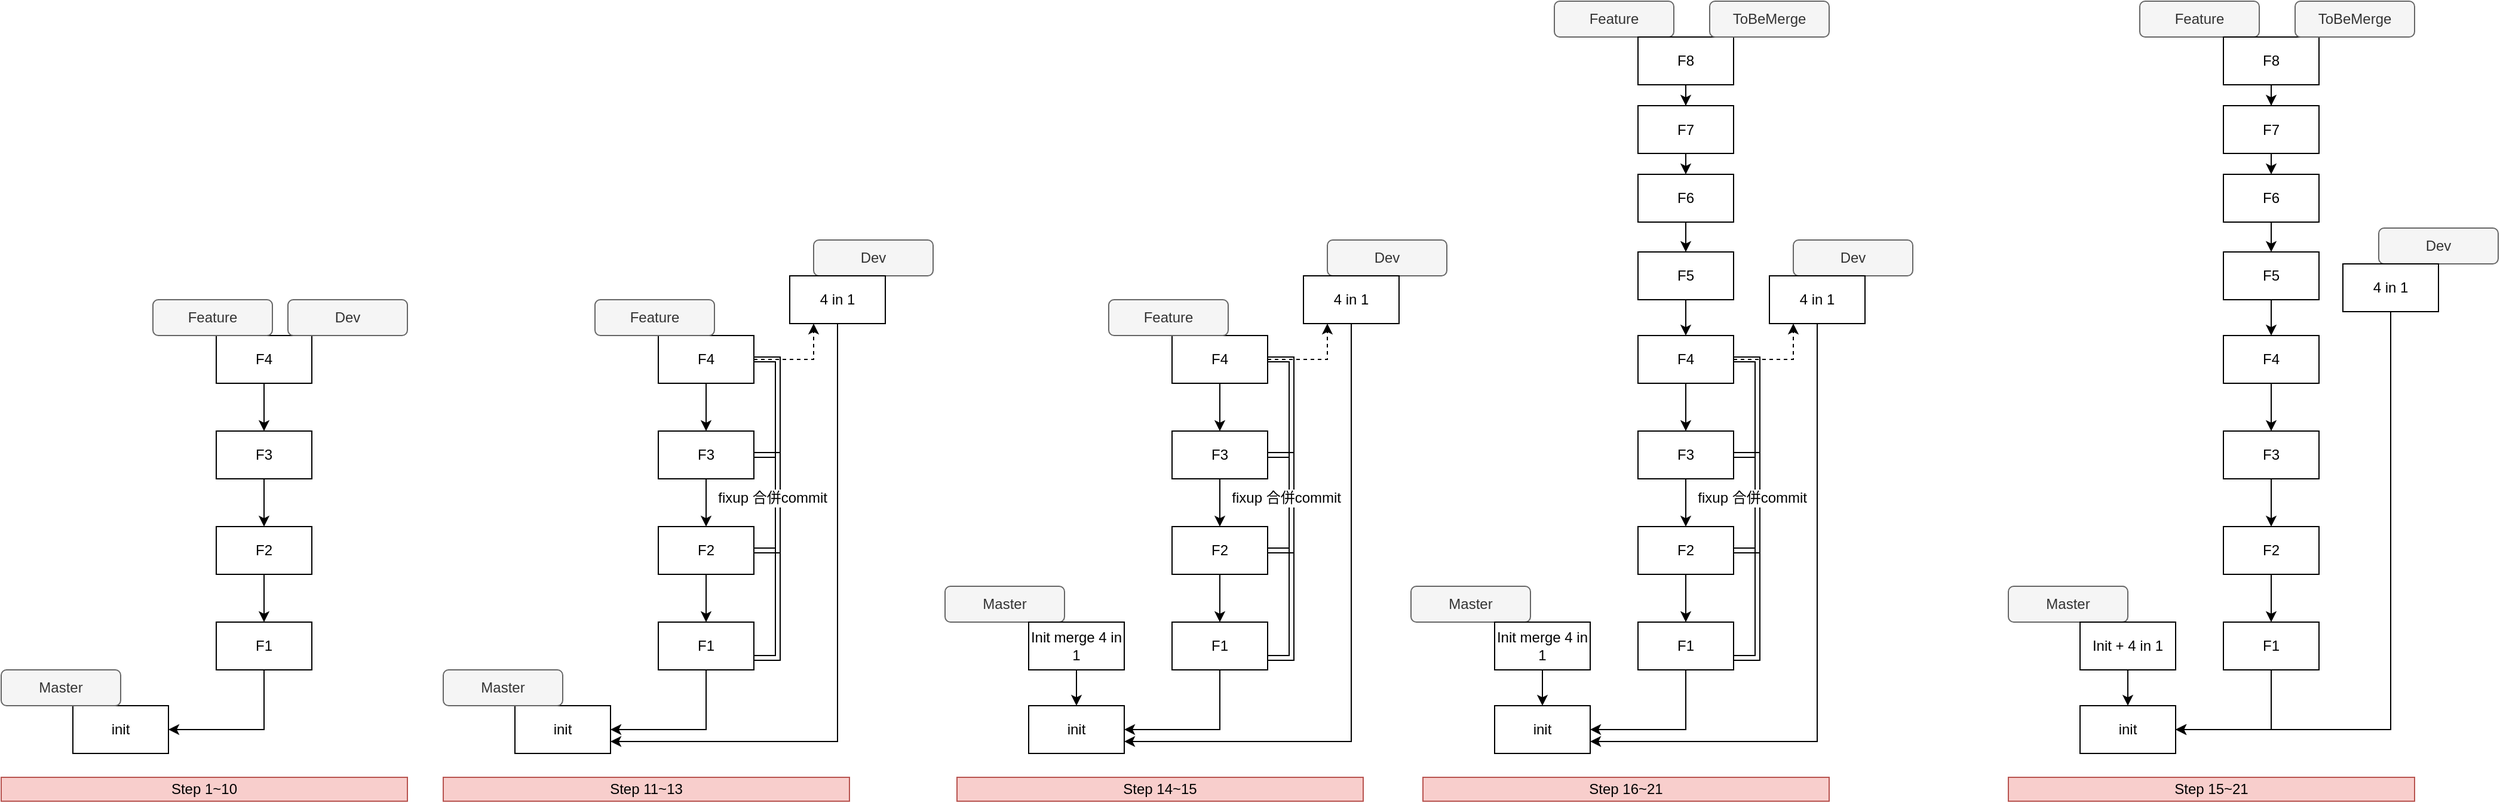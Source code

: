 <mxfile version="10.8.0" type="github"><diagram id="5n1NIGyPZ_aDCbrONRBm" name="Page-1"><mxGraphModel dx="3879" dy="754" grid="1" gridSize="10" guides="1" tooltips="1" connect="1" arrows="1" fold="1" page="1" pageScale="1" pageWidth="827" pageHeight="1169" math="0" shadow="0"><root><mxCell id="0"/><mxCell id="1" parent="0"/><mxCell id="LHEJx3aKFi3ai15IeEkY-1" value="init&lt;br&gt;" style="rounded=0;whiteSpace=wrap;html=1;" parent="1" vertex="1"><mxGeometry x="-30" y="600" width="80" height="40" as="geometry"/></mxCell><mxCell id="LHEJx3aKFi3ai15IeEkY-15" style="edgeStyle=orthogonalEdgeStyle;rounded=0;orthogonalLoop=1;jettySize=auto;html=1;exitX=0.5;exitY=1;exitDx=0;exitDy=0;entryX=1;entryY=0.5;entryDx=0;entryDy=0;" parent="1" source="LHEJx3aKFi3ai15IeEkY-4" target="LHEJx3aKFi3ai15IeEkY-1" edge="1"><mxGeometry relative="1" as="geometry"/></mxCell><mxCell id="LHEJx3aKFi3ai15IeEkY-4" value="F1" style="rounded=0;whiteSpace=wrap;html=1;" parent="1" vertex="1"><mxGeometry x="90" y="530" width="80" height="40" as="geometry"/></mxCell><mxCell id="LHEJx3aKFi3ai15IeEkY-9" style="edgeStyle=orthogonalEdgeStyle;rounded=0;orthogonalLoop=1;jettySize=auto;html=1;exitX=0.5;exitY=1;exitDx=0;exitDy=0;" parent="1" source="LHEJx3aKFi3ai15IeEkY-5" target="LHEJx3aKFi3ai15IeEkY-4" edge="1"><mxGeometry relative="1" as="geometry"/></mxCell><mxCell id="LHEJx3aKFi3ai15IeEkY-5" value="F2" style="rounded=0;whiteSpace=wrap;html=1;" parent="1" vertex="1"><mxGeometry x="90" y="450" width="80" height="40" as="geometry"/></mxCell><mxCell id="LHEJx3aKFi3ai15IeEkY-10" style="edgeStyle=orthogonalEdgeStyle;rounded=0;orthogonalLoop=1;jettySize=auto;html=1;exitX=0.5;exitY=1;exitDx=0;exitDy=0;entryX=0.5;entryY=0;entryDx=0;entryDy=0;" parent="1" source="LHEJx3aKFi3ai15IeEkY-6" target="LHEJx3aKFi3ai15IeEkY-5" edge="1"><mxGeometry relative="1" as="geometry"/></mxCell><mxCell id="LHEJx3aKFi3ai15IeEkY-6" value="F3" style="rounded=0;whiteSpace=wrap;html=1;" parent="1" vertex="1"><mxGeometry x="90" y="370" width="80" height="40" as="geometry"/></mxCell><mxCell id="LHEJx3aKFi3ai15IeEkY-11" style="edgeStyle=orthogonalEdgeStyle;rounded=0;orthogonalLoop=1;jettySize=auto;html=1;exitX=0.5;exitY=1;exitDx=0;exitDy=0;entryX=0.5;entryY=0;entryDx=0;entryDy=0;" parent="1" source="LHEJx3aKFi3ai15IeEkY-7" target="LHEJx3aKFi3ai15IeEkY-6" edge="1"><mxGeometry relative="1" as="geometry"/></mxCell><mxCell id="LHEJx3aKFi3ai15IeEkY-7" value="F4" style="rounded=0;whiteSpace=wrap;html=1;" parent="1" vertex="1"><mxGeometry x="90" y="290" width="80" height="40" as="geometry"/></mxCell><mxCell id="LHEJx3aKFi3ai15IeEkY-13" value="Feature" style="rounded=1;whiteSpace=wrap;html=1;fillColor=#f5f5f5;strokeColor=#666666;fontColor=#333333;" parent="1" vertex="1"><mxGeometry x="20" y="10" width="100" height="30" as="geometry"/></mxCell><mxCell id="LHEJx3aKFi3ai15IeEkY-14" value="Master" style="rounded=1;whiteSpace=wrap;html=1;fillColor=#f5f5f5;strokeColor=#666666;fontColor=#333333;" parent="1" vertex="1"><mxGeometry x="-90" y="500" width="100" height="30" as="geometry"/></mxCell><mxCell id="LHEJx3aKFi3ai15IeEkY-16" value="Dev" style="rounded=1;whiteSpace=wrap;html=1;fillColor=#f5f5f5;strokeColor=#666666;fontColor=#333333;" parent="1" vertex="1"><mxGeometry x="220" y="200" width="100" height="30" as="geometry"/></mxCell><mxCell id="LHEJx3aKFi3ai15IeEkY-18" style="edgeStyle=orthogonalEdgeStyle;rounded=0;orthogonalLoop=1;jettySize=auto;html=1;exitX=0.5;exitY=1;exitDx=0;exitDy=0;entryX=1;entryY=0.5;entryDx=0;entryDy=0;" parent="1" source="LHEJx3aKFi3ai15IeEkY-17" target="LHEJx3aKFi3ai15IeEkY-1" edge="1"><mxGeometry relative="1" as="geometry"/></mxCell><mxCell id="LHEJx3aKFi3ai15IeEkY-17" value="4 in 1" style="rounded=0;whiteSpace=wrap;html=1;" parent="1" vertex="1"><mxGeometry x="190" y="230" width="80" height="40" as="geometry"/></mxCell><mxCell id="LHEJx3aKFi3ai15IeEkY-21" style="edgeStyle=orthogonalEdgeStyle;rounded=0;orthogonalLoop=1;jettySize=auto;html=1;exitX=0.5;exitY=1;exitDx=0;exitDy=0;" parent="1" source="LHEJx3aKFi3ai15IeEkY-19" target="LHEJx3aKFi3ai15IeEkY-1" edge="1"><mxGeometry relative="1" as="geometry"/></mxCell><mxCell id="LHEJx3aKFi3ai15IeEkY-19" value="Init + 4 in 1" style="rounded=0;whiteSpace=wrap;html=1;" parent="1" vertex="1"><mxGeometry x="-30" y="530" width="80" height="40" as="geometry"/></mxCell><mxCell id="x_mPxjLTtzaCbzFs-VxB-64" style="edgeStyle=orthogonalEdgeStyle;rounded=0;orthogonalLoop=1;jettySize=auto;html=1;exitX=0.5;exitY=1;exitDx=0;exitDy=0;entryX=0.5;entryY=0;entryDx=0;entryDy=0;" edge="1" parent="1" source="LHEJx3aKFi3ai15IeEkY-22" target="LHEJx3aKFi3ai15IeEkY-7"><mxGeometry relative="1" as="geometry"/></mxCell><mxCell id="LHEJx3aKFi3ai15IeEkY-22" value="F5" style="rounded=0;whiteSpace=wrap;html=1;" parent="1" vertex="1"><mxGeometry x="90" y="220" width="80" height="40" as="geometry"/></mxCell><mxCell id="x_mPxjLTtzaCbzFs-VxB-67" style="edgeStyle=orthogonalEdgeStyle;rounded=0;orthogonalLoop=1;jettySize=auto;html=1;exitX=0.5;exitY=1;exitDx=0;exitDy=0;" edge="1" parent="1" source="LHEJx3aKFi3ai15IeEkY-23" target="LHEJx3aKFi3ai15IeEkY-24"><mxGeometry relative="1" as="geometry"/></mxCell><mxCell id="LHEJx3aKFi3ai15IeEkY-23" value="F8" style="rounded=0;whiteSpace=wrap;html=1;" parent="1" vertex="1"><mxGeometry x="90" y="40" width="80" height="40" as="geometry"/></mxCell><mxCell id="x_mPxjLTtzaCbzFs-VxB-66" style="edgeStyle=orthogonalEdgeStyle;rounded=0;orthogonalLoop=1;jettySize=auto;html=1;exitX=0.5;exitY=1;exitDx=0;exitDy=0;entryX=0.5;entryY=0;entryDx=0;entryDy=0;" edge="1" parent="1" source="LHEJx3aKFi3ai15IeEkY-24" target="LHEJx3aKFi3ai15IeEkY-25"><mxGeometry relative="1" as="geometry"/></mxCell><mxCell id="LHEJx3aKFi3ai15IeEkY-24" value="F7" style="rounded=0;whiteSpace=wrap;html=1;" parent="1" vertex="1"><mxGeometry x="90" y="97.5" width="80" height="40" as="geometry"/></mxCell><mxCell id="x_mPxjLTtzaCbzFs-VxB-65" style="edgeStyle=orthogonalEdgeStyle;rounded=0;orthogonalLoop=1;jettySize=auto;html=1;exitX=0.5;exitY=1;exitDx=0;exitDy=0;" edge="1" parent="1" source="LHEJx3aKFi3ai15IeEkY-25" target="LHEJx3aKFi3ai15IeEkY-22"><mxGeometry relative="1" as="geometry"/></mxCell><mxCell id="LHEJx3aKFi3ai15IeEkY-25" value="F6" style="rounded=0;whiteSpace=wrap;html=1;" parent="1" vertex="1"><mxGeometry x="90" y="155" width="80" height="40" as="geometry"/></mxCell><mxCell id="LHEJx3aKFi3ai15IeEkY-27" value="ToBeMerge" style="rounded=1;whiteSpace=wrap;html=1;fillColor=#f5f5f5;strokeColor=#666666;fontColor=#333333;" parent="1" vertex="1"><mxGeometry x="150" y="10" width="100" height="30" as="geometry"/></mxCell><mxCell id="LHEJx3aKFi3ai15IeEkY-32" value="init&lt;br&gt;" style="rounded=0;whiteSpace=wrap;html=1;" parent="1" vertex="1"><mxGeometry x="-1710" y="600" width="80" height="40" as="geometry"/></mxCell><mxCell id="LHEJx3aKFi3ai15IeEkY-33" style="edgeStyle=orthogonalEdgeStyle;rounded=0;orthogonalLoop=1;jettySize=auto;html=1;exitX=0.5;exitY=1;exitDx=0;exitDy=0;entryX=1;entryY=0.5;entryDx=0;entryDy=0;" parent="1" source="LHEJx3aKFi3ai15IeEkY-34" target="LHEJx3aKFi3ai15IeEkY-32" edge="1"><mxGeometry relative="1" as="geometry"/></mxCell><mxCell id="LHEJx3aKFi3ai15IeEkY-34" value="F1" style="rounded=0;whiteSpace=wrap;html=1;" parent="1" vertex="1"><mxGeometry x="-1590" y="530" width="80" height="40" as="geometry"/></mxCell><mxCell id="LHEJx3aKFi3ai15IeEkY-35" style="edgeStyle=orthogonalEdgeStyle;rounded=0;orthogonalLoop=1;jettySize=auto;html=1;exitX=0.5;exitY=1;exitDx=0;exitDy=0;" parent="1" source="LHEJx3aKFi3ai15IeEkY-36" target="LHEJx3aKFi3ai15IeEkY-34" edge="1"><mxGeometry relative="1" as="geometry"/></mxCell><mxCell id="LHEJx3aKFi3ai15IeEkY-36" value="F2" style="rounded=0;whiteSpace=wrap;html=1;" parent="1" vertex="1"><mxGeometry x="-1590" y="450" width="80" height="40" as="geometry"/></mxCell><mxCell id="LHEJx3aKFi3ai15IeEkY-37" style="edgeStyle=orthogonalEdgeStyle;rounded=0;orthogonalLoop=1;jettySize=auto;html=1;exitX=0.5;exitY=1;exitDx=0;exitDy=0;entryX=0.5;entryY=0;entryDx=0;entryDy=0;" parent="1" source="LHEJx3aKFi3ai15IeEkY-38" target="LHEJx3aKFi3ai15IeEkY-36" edge="1"><mxGeometry relative="1" as="geometry"/></mxCell><mxCell id="LHEJx3aKFi3ai15IeEkY-38" value="F3" style="rounded=0;whiteSpace=wrap;html=1;" parent="1" vertex="1"><mxGeometry x="-1590" y="370" width="80" height="40" as="geometry"/></mxCell><mxCell id="LHEJx3aKFi3ai15IeEkY-39" style="edgeStyle=orthogonalEdgeStyle;rounded=0;orthogonalLoop=1;jettySize=auto;html=1;exitX=0.5;exitY=1;exitDx=0;exitDy=0;entryX=0.5;entryY=0;entryDx=0;entryDy=0;" parent="1" source="LHEJx3aKFi3ai15IeEkY-40" target="LHEJx3aKFi3ai15IeEkY-38" edge="1"><mxGeometry relative="1" as="geometry"/></mxCell><mxCell id="LHEJx3aKFi3ai15IeEkY-40" value="F4" style="rounded=0;whiteSpace=wrap;html=1;" parent="1" vertex="1"><mxGeometry x="-1590" y="290" width="80" height="40" as="geometry"/></mxCell><mxCell id="LHEJx3aKFi3ai15IeEkY-42" value="Master" style="rounded=1;whiteSpace=wrap;html=1;fillColor=#f5f5f5;strokeColor=#666666;fontColor=#333333;" parent="1" vertex="1"><mxGeometry x="-1770" y="570" width="100" height="30" as="geometry"/></mxCell><mxCell id="LHEJx3aKFi3ai15IeEkY-53" value="Feature" style="rounded=1;whiteSpace=wrap;html=1;fillColor=#f5f5f5;strokeColor=#666666;fontColor=#333333;" parent="1" vertex="1"><mxGeometry x="-1643" y="260" width="100" height="30" as="geometry"/></mxCell><mxCell id="LHEJx3aKFi3ai15IeEkY-54" value="Dev" style="rounded=1;whiteSpace=wrap;html=1;fillColor=#f5f5f5;strokeColor=#666666;fontColor=#333333;" parent="1" vertex="1"><mxGeometry x="-1530" y="260" width="100" height="30" as="geometry"/></mxCell><mxCell id="LHEJx3aKFi3ai15IeEkY-55" value="Step 1~10" style="rounded=0;whiteSpace=wrap;html=1;fillColor=#f8cecc;strokeColor=#b85450;" parent="1" vertex="1"><mxGeometry x="-1770" y="660" width="340" height="20" as="geometry"/></mxCell><mxCell id="x_mPxjLTtzaCbzFs-VxB-2" value="init&lt;br&gt;" style="rounded=0;whiteSpace=wrap;html=1;" vertex="1" parent="1"><mxGeometry x="-1340" y="600" width="80" height="40" as="geometry"/></mxCell><mxCell id="x_mPxjLTtzaCbzFs-VxB-3" style="edgeStyle=orthogonalEdgeStyle;rounded=0;orthogonalLoop=1;jettySize=auto;html=1;exitX=0.5;exitY=1;exitDx=0;exitDy=0;entryX=1;entryY=0.5;entryDx=0;entryDy=0;" edge="1" parent="1" source="x_mPxjLTtzaCbzFs-VxB-4" target="x_mPxjLTtzaCbzFs-VxB-2"><mxGeometry relative="1" as="geometry"/></mxCell><mxCell id="x_mPxjLTtzaCbzFs-VxB-4" value="F1" style="rounded=0;whiteSpace=wrap;html=1;" vertex="1" parent="1"><mxGeometry x="-1220" y="530" width="80" height="40" as="geometry"/></mxCell><mxCell id="x_mPxjLTtzaCbzFs-VxB-5" style="edgeStyle=orthogonalEdgeStyle;rounded=0;orthogonalLoop=1;jettySize=auto;html=1;exitX=0.5;exitY=1;exitDx=0;exitDy=0;" edge="1" parent="1" source="x_mPxjLTtzaCbzFs-VxB-6" target="x_mPxjLTtzaCbzFs-VxB-4"><mxGeometry relative="1" as="geometry"/></mxCell><mxCell id="x_mPxjLTtzaCbzFs-VxB-6" value="F2" style="rounded=0;whiteSpace=wrap;html=1;" vertex="1" parent="1"><mxGeometry x="-1220" y="450" width="80" height="40" as="geometry"/></mxCell><mxCell id="x_mPxjLTtzaCbzFs-VxB-7" style="edgeStyle=orthogonalEdgeStyle;rounded=0;orthogonalLoop=1;jettySize=auto;html=1;exitX=0.5;exitY=1;exitDx=0;exitDy=0;entryX=0.5;entryY=0;entryDx=0;entryDy=0;" edge="1" parent="1" source="x_mPxjLTtzaCbzFs-VxB-8" target="x_mPxjLTtzaCbzFs-VxB-6"><mxGeometry relative="1" as="geometry"/></mxCell><mxCell id="x_mPxjLTtzaCbzFs-VxB-18" style="edgeStyle=orthogonalEdgeStyle;shape=link;rounded=0;orthogonalLoop=1;jettySize=auto;html=1;exitX=1;exitY=0.5;exitDx=0;exitDy=0;entryX=1;entryY=0.5;entryDx=0;entryDy=0;" edge="1" parent="1" source="x_mPxjLTtzaCbzFs-VxB-8" target="x_mPxjLTtzaCbzFs-VxB-6"><mxGeometry relative="1" as="geometry"/></mxCell><mxCell id="x_mPxjLTtzaCbzFs-VxB-8" value="F3" style="rounded=0;whiteSpace=wrap;html=1;" vertex="1" parent="1"><mxGeometry x="-1220" y="370" width="80" height="40" as="geometry"/></mxCell><mxCell id="x_mPxjLTtzaCbzFs-VxB-9" style="edgeStyle=orthogonalEdgeStyle;rounded=0;orthogonalLoop=1;jettySize=auto;html=1;exitX=0.5;exitY=1;exitDx=0;exitDy=0;entryX=0.5;entryY=0;entryDx=0;entryDy=0;" edge="1" parent="1" source="x_mPxjLTtzaCbzFs-VxB-10" target="x_mPxjLTtzaCbzFs-VxB-8"><mxGeometry relative="1" as="geometry"/></mxCell><mxCell id="x_mPxjLTtzaCbzFs-VxB-17" style="edgeStyle=orthogonalEdgeStyle;rounded=0;orthogonalLoop=1;jettySize=auto;html=1;exitX=1;exitY=0.5;exitDx=0;exitDy=0;entryX=1;entryY=0.75;entryDx=0;entryDy=0;shape=link;" edge="1" parent="1" source="x_mPxjLTtzaCbzFs-VxB-10" target="x_mPxjLTtzaCbzFs-VxB-4"><mxGeometry relative="1" as="geometry"/></mxCell><mxCell id="x_mPxjLTtzaCbzFs-VxB-21" value="fixup 合併commit&amp;nbsp;" style="text;html=1;resizable=0;points=[];align=center;verticalAlign=middle;labelBackgroundColor=#ffffff;" vertex="1" connectable="0" parent="x_mPxjLTtzaCbzFs-VxB-17"><mxGeometry x="-0.062" y="-3" relative="1" as="geometry"><mxPoint as="offset"/></mxGeometry></mxCell><mxCell id="x_mPxjLTtzaCbzFs-VxB-69" style="edgeStyle=orthogonalEdgeStyle;rounded=0;orthogonalLoop=1;jettySize=auto;html=1;exitX=1;exitY=0.5;exitDx=0;exitDy=0;entryX=0.25;entryY=1;entryDx=0;entryDy=0;dashed=1;" edge="1" parent="1" source="x_mPxjLTtzaCbzFs-VxB-10" target="x_mPxjLTtzaCbzFs-VxB-15"><mxGeometry relative="1" as="geometry"/></mxCell><mxCell id="x_mPxjLTtzaCbzFs-VxB-10" value="F4" style="rounded=0;whiteSpace=wrap;html=1;" vertex="1" parent="1"><mxGeometry x="-1220" y="290" width="80" height="40" as="geometry"/></mxCell><mxCell id="x_mPxjLTtzaCbzFs-VxB-11" value="Master" style="rounded=1;whiteSpace=wrap;html=1;fillColor=#f5f5f5;strokeColor=#666666;fontColor=#333333;" vertex="1" parent="1"><mxGeometry x="-1400" y="570" width="100" height="30" as="geometry"/></mxCell><mxCell id="x_mPxjLTtzaCbzFs-VxB-12" value="Feature" style="rounded=1;whiteSpace=wrap;html=1;fillColor=#f5f5f5;strokeColor=#666666;fontColor=#333333;" vertex="1" parent="1"><mxGeometry x="-1273" y="260" width="100" height="30" as="geometry"/></mxCell><mxCell id="x_mPxjLTtzaCbzFs-VxB-13" value="Dev" style="rounded=1;whiteSpace=wrap;html=1;fillColor=#f5f5f5;strokeColor=#666666;fontColor=#333333;" vertex="1" parent="1"><mxGeometry x="-1090" y="210" width="100" height="30" as="geometry"/></mxCell><mxCell id="x_mPxjLTtzaCbzFs-VxB-14" value="Step 11~13" style="rounded=0;whiteSpace=wrap;html=1;fillColor=#f8cecc;strokeColor=#b85450;" vertex="1" parent="1"><mxGeometry x="-1400" y="660" width="340" height="20" as="geometry"/></mxCell><mxCell id="x_mPxjLTtzaCbzFs-VxB-68" style="edgeStyle=orthogonalEdgeStyle;rounded=0;orthogonalLoop=1;jettySize=auto;html=1;exitX=0.5;exitY=1;exitDx=0;exitDy=0;entryX=1;entryY=0.75;entryDx=0;entryDy=0;" edge="1" parent="1" source="x_mPxjLTtzaCbzFs-VxB-15" target="x_mPxjLTtzaCbzFs-VxB-2"><mxGeometry relative="1" as="geometry"/></mxCell><mxCell id="x_mPxjLTtzaCbzFs-VxB-15" value="4 in 1" style="rounded=0;whiteSpace=wrap;html=1;" vertex="1" parent="1"><mxGeometry x="-1110" y="240" width="80" height="40" as="geometry"/></mxCell><mxCell id="x_mPxjLTtzaCbzFs-VxB-23" value="init&lt;br&gt;" style="rounded=0;whiteSpace=wrap;html=1;" vertex="1" parent="1"><mxGeometry x="-910" y="600" width="80" height="40" as="geometry"/></mxCell><mxCell id="x_mPxjLTtzaCbzFs-VxB-24" style="edgeStyle=orthogonalEdgeStyle;rounded=0;orthogonalLoop=1;jettySize=auto;html=1;exitX=0.5;exitY=1;exitDx=0;exitDy=0;entryX=1;entryY=0.5;entryDx=0;entryDy=0;" edge="1" parent="1" source="x_mPxjLTtzaCbzFs-VxB-25" target="x_mPxjLTtzaCbzFs-VxB-23"><mxGeometry relative="1" as="geometry"/></mxCell><mxCell id="x_mPxjLTtzaCbzFs-VxB-25" value="F1" style="rounded=0;whiteSpace=wrap;html=1;" vertex="1" parent="1"><mxGeometry x="-790" y="530" width="80" height="40" as="geometry"/></mxCell><mxCell id="x_mPxjLTtzaCbzFs-VxB-26" style="edgeStyle=orthogonalEdgeStyle;rounded=0;orthogonalLoop=1;jettySize=auto;html=1;exitX=0.5;exitY=1;exitDx=0;exitDy=0;" edge="1" parent="1" source="x_mPxjLTtzaCbzFs-VxB-27" target="x_mPxjLTtzaCbzFs-VxB-25"><mxGeometry relative="1" as="geometry"/></mxCell><mxCell id="x_mPxjLTtzaCbzFs-VxB-27" value="F2" style="rounded=0;whiteSpace=wrap;html=1;" vertex="1" parent="1"><mxGeometry x="-790" y="450" width="80" height="40" as="geometry"/></mxCell><mxCell id="x_mPxjLTtzaCbzFs-VxB-28" style="edgeStyle=orthogonalEdgeStyle;rounded=0;orthogonalLoop=1;jettySize=auto;html=1;exitX=0.5;exitY=1;exitDx=0;exitDy=0;entryX=0.5;entryY=0;entryDx=0;entryDy=0;" edge="1" parent="1" source="x_mPxjLTtzaCbzFs-VxB-30" target="x_mPxjLTtzaCbzFs-VxB-27"><mxGeometry relative="1" as="geometry"/></mxCell><mxCell id="x_mPxjLTtzaCbzFs-VxB-29" style="edgeStyle=orthogonalEdgeStyle;shape=link;rounded=0;orthogonalLoop=1;jettySize=auto;html=1;exitX=1;exitY=0.5;exitDx=0;exitDy=0;entryX=1;entryY=0.5;entryDx=0;entryDy=0;" edge="1" parent="1" source="x_mPxjLTtzaCbzFs-VxB-30" target="x_mPxjLTtzaCbzFs-VxB-27"><mxGeometry relative="1" as="geometry"/></mxCell><mxCell id="x_mPxjLTtzaCbzFs-VxB-30" value="F3" style="rounded=0;whiteSpace=wrap;html=1;" vertex="1" parent="1"><mxGeometry x="-790" y="370" width="80" height="40" as="geometry"/></mxCell><mxCell id="x_mPxjLTtzaCbzFs-VxB-31" style="edgeStyle=orthogonalEdgeStyle;rounded=0;orthogonalLoop=1;jettySize=auto;html=1;exitX=0.5;exitY=1;exitDx=0;exitDy=0;entryX=0.5;entryY=0;entryDx=0;entryDy=0;" edge="1" parent="1" source="x_mPxjLTtzaCbzFs-VxB-34" target="x_mPxjLTtzaCbzFs-VxB-30"><mxGeometry relative="1" as="geometry"/></mxCell><mxCell id="x_mPxjLTtzaCbzFs-VxB-32" style="edgeStyle=orthogonalEdgeStyle;rounded=0;orthogonalLoop=1;jettySize=auto;html=1;exitX=1;exitY=0.5;exitDx=0;exitDy=0;entryX=1;entryY=0.75;entryDx=0;entryDy=0;shape=link;" edge="1" parent="1" source="x_mPxjLTtzaCbzFs-VxB-34" target="x_mPxjLTtzaCbzFs-VxB-25"><mxGeometry relative="1" as="geometry"/></mxCell><mxCell id="x_mPxjLTtzaCbzFs-VxB-33" value="fixup 合併commit&amp;nbsp;" style="text;html=1;resizable=0;points=[];align=center;verticalAlign=middle;labelBackgroundColor=#ffffff;" vertex="1" connectable="0" parent="x_mPxjLTtzaCbzFs-VxB-32"><mxGeometry x="-0.062" y="-3" relative="1" as="geometry"><mxPoint as="offset"/></mxGeometry></mxCell><mxCell id="x_mPxjLTtzaCbzFs-VxB-71" style="edgeStyle=orthogonalEdgeStyle;rounded=0;orthogonalLoop=1;jettySize=auto;html=1;exitX=1;exitY=0.5;exitDx=0;exitDy=0;entryX=0.25;entryY=1;entryDx=0;entryDy=0;dashed=1;" edge="1" parent="1" source="x_mPxjLTtzaCbzFs-VxB-34" target="x_mPxjLTtzaCbzFs-VxB-40"><mxGeometry relative="1" as="geometry"/></mxCell><mxCell id="x_mPxjLTtzaCbzFs-VxB-34" value="F4" style="rounded=0;whiteSpace=wrap;html=1;" vertex="1" parent="1"><mxGeometry x="-790" y="290" width="80" height="40" as="geometry"/></mxCell><mxCell id="x_mPxjLTtzaCbzFs-VxB-35" value="Master" style="rounded=1;whiteSpace=wrap;html=1;fillColor=#f5f5f5;strokeColor=#666666;fontColor=#333333;" vertex="1" parent="1"><mxGeometry x="-980" y="500" width="100" height="30" as="geometry"/></mxCell><mxCell id="x_mPxjLTtzaCbzFs-VxB-36" value="Feature" style="rounded=1;whiteSpace=wrap;html=1;fillColor=#f5f5f5;strokeColor=#666666;fontColor=#333333;" vertex="1" parent="1"><mxGeometry x="-843" y="260" width="100" height="30" as="geometry"/></mxCell><mxCell id="x_mPxjLTtzaCbzFs-VxB-37" value="Dev" style="rounded=1;whiteSpace=wrap;html=1;fillColor=#f5f5f5;strokeColor=#666666;fontColor=#333333;" vertex="1" parent="1"><mxGeometry x="-660" y="210" width="100" height="30" as="geometry"/></mxCell><mxCell id="x_mPxjLTtzaCbzFs-VxB-38" value="Step 14~15" style="rounded=0;whiteSpace=wrap;html=1;fillColor=#f8cecc;strokeColor=#b85450;" vertex="1" parent="1"><mxGeometry x="-970" y="660" width="340" height="20" as="geometry"/></mxCell><mxCell id="x_mPxjLTtzaCbzFs-VxB-73" style="edgeStyle=orthogonalEdgeStyle;rounded=0;orthogonalLoop=1;jettySize=auto;html=1;exitX=0.5;exitY=1;exitDx=0;exitDy=0;entryX=1;entryY=0.75;entryDx=0;entryDy=0;" edge="1" parent="1" source="x_mPxjLTtzaCbzFs-VxB-40" target="x_mPxjLTtzaCbzFs-VxB-23"><mxGeometry relative="1" as="geometry"/></mxCell><mxCell id="x_mPxjLTtzaCbzFs-VxB-40" value="4 in 1" style="rounded=0;whiteSpace=wrap;html=1;" vertex="1" parent="1"><mxGeometry x="-680" y="240" width="80" height="40" as="geometry"/></mxCell><mxCell id="x_mPxjLTtzaCbzFs-VxB-42" style="edgeStyle=orthogonalEdgeStyle;rounded=0;orthogonalLoop=1;jettySize=auto;html=1;exitX=0.5;exitY=1;exitDx=0;exitDy=0;entryX=0.5;entryY=0;entryDx=0;entryDy=0;" edge="1" parent="1" source="x_mPxjLTtzaCbzFs-VxB-41" target="x_mPxjLTtzaCbzFs-VxB-23"><mxGeometry relative="1" as="geometry"/></mxCell><mxCell id="x_mPxjLTtzaCbzFs-VxB-41" value="Init merge 4 in 1" style="rounded=0;whiteSpace=wrap;html=1;" vertex="1" parent="1"><mxGeometry x="-910" y="530" width="80" height="40" as="geometry"/></mxCell><mxCell id="x_mPxjLTtzaCbzFs-VxB-43" value="init&lt;br&gt;" style="rounded=0;whiteSpace=wrap;html=1;" vertex="1" parent="1"><mxGeometry x="-520" y="600" width="80" height="40" as="geometry"/></mxCell><mxCell id="x_mPxjLTtzaCbzFs-VxB-44" style="edgeStyle=orthogonalEdgeStyle;rounded=0;orthogonalLoop=1;jettySize=auto;html=1;exitX=0.5;exitY=1;exitDx=0;exitDy=0;entryX=1;entryY=0.5;entryDx=0;entryDy=0;" edge="1" parent="1" source="x_mPxjLTtzaCbzFs-VxB-45" target="x_mPxjLTtzaCbzFs-VxB-43"><mxGeometry relative="1" as="geometry"/></mxCell><mxCell id="x_mPxjLTtzaCbzFs-VxB-45" value="F1" style="rounded=0;whiteSpace=wrap;html=1;" vertex="1" parent="1"><mxGeometry x="-400" y="530" width="80" height="40" as="geometry"/></mxCell><mxCell id="x_mPxjLTtzaCbzFs-VxB-46" style="edgeStyle=orthogonalEdgeStyle;rounded=0;orthogonalLoop=1;jettySize=auto;html=1;exitX=0.5;exitY=1;exitDx=0;exitDy=0;" edge="1" parent="1" source="x_mPxjLTtzaCbzFs-VxB-47" target="x_mPxjLTtzaCbzFs-VxB-45"><mxGeometry relative="1" as="geometry"/></mxCell><mxCell id="x_mPxjLTtzaCbzFs-VxB-47" value="F2" style="rounded=0;whiteSpace=wrap;html=1;" vertex="1" parent="1"><mxGeometry x="-400" y="450" width="80" height="40" as="geometry"/></mxCell><mxCell id="x_mPxjLTtzaCbzFs-VxB-48" style="edgeStyle=orthogonalEdgeStyle;rounded=0;orthogonalLoop=1;jettySize=auto;html=1;exitX=0.5;exitY=1;exitDx=0;exitDy=0;entryX=0.5;entryY=0;entryDx=0;entryDy=0;" edge="1" parent="1" source="x_mPxjLTtzaCbzFs-VxB-50" target="x_mPxjLTtzaCbzFs-VxB-47"><mxGeometry relative="1" as="geometry"/></mxCell><mxCell id="x_mPxjLTtzaCbzFs-VxB-49" style="edgeStyle=orthogonalEdgeStyle;shape=link;rounded=0;orthogonalLoop=1;jettySize=auto;html=1;exitX=1;exitY=0.5;exitDx=0;exitDy=0;entryX=1;entryY=0.5;entryDx=0;entryDy=0;" edge="1" parent="1" source="x_mPxjLTtzaCbzFs-VxB-50" target="x_mPxjLTtzaCbzFs-VxB-47"><mxGeometry relative="1" as="geometry"/></mxCell><mxCell id="x_mPxjLTtzaCbzFs-VxB-50" value="F3" style="rounded=0;whiteSpace=wrap;html=1;" vertex="1" parent="1"><mxGeometry x="-400" y="370" width="80" height="40" as="geometry"/></mxCell><mxCell id="x_mPxjLTtzaCbzFs-VxB-51" style="edgeStyle=orthogonalEdgeStyle;rounded=0;orthogonalLoop=1;jettySize=auto;html=1;exitX=0.5;exitY=1;exitDx=0;exitDy=0;entryX=0.5;entryY=0;entryDx=0;entryDy=0;" edge="1" parent="1" source="x_mPxjLTtzaCbzFs-VxB-54" target="x_mPxjLTtzaCbzFs-VxB-50"><mxGeometry relative="1" as="geometry"/></mxCell><mxCell id="x_mPxjLTtzaCbzFs-VxB-52" style="edgeStyle=orthogonalEdgeStyle;rounded=0;orthogonalLoop=1;jettySize=auto;html=1;exitX=1;exitY=0.5;exitDx=0;exitDy=0;entryX=1;entryY=0.75;entryDx=0;entryDy=0;shape=link;" edge="1" parent="1" source="x_mPxjLTtzaCbzFs-VxB-54" target="x_mPxjLTtzaCbzFs-VxB-45"><mxGeometry relative="1" as="geometry"/></mxCell><mxCell id="x_mPxjLTtzaCbzFs-VxB-53" value="fixup 合併commit&amp;nbsp;" style="text;html=1;resizable=0;points=[];align=center;verticalAlign=middle;labelBackgroundColor=#ffffff;" vertex="1" connectable="0" parent="x_mPxjLTtzaCbzFs-VxB-52"><mxGeometry x="-0.062" y="-3" relative="1" as="geometry"><mxPoint as="offset"/></mxGeometry></mxCell><mxCell id="x_mPxjLTtzaCbzFs-VxB-75" style="edgeStyle=orthogonalEdgeStyle;rounded=0;orthogonalLoop=1;jettySize=auto;html=1;exitX=1;exitY=0.5;exitDx=0;exitDy=0;entryX=0.25;entryY=1;entryDx=0;entryDy=0;dashed=1;" edge="1" parent="1" source="x_mPxjLTtzaCbzFs-VxB-54" target="x_mPxjLTtzaCbzFs-VxB-60"><mxGeometry relative="1" as="geometry"/></mxCell><mxCell id="x_mPxjLTtzaCbzFs-VxB-54" value="F4" style="rounded=0;whiteSpace=wrap;html=1;" vertex="1" parent="1"><mxGeometry x="-400" y="290" width="80" height="40" as="geometry"/></mxCell><mxCell id="x_mPxjLTtzaCbzFs-VxB-55" value="Master" style="rounded=1;whiteSpace=wrap;html=1;fillColor=#f5f5f5;strokeColor=#666666;fontColor=#333333;" vertex="1" parent="1"><mxGeometry x="-590" y="500" width="100" height="30" as="geometry"/></mxCell><mxCell id="x_mPxjLTtzaCbzFs-VxB-57" value="Dev" style="rounded=1;whiteSpace=wrap;html=1;fillColor=#f5f5f5;strokeColor=#666666;fontColor=#333333;" vertex="1" parent="1"><mxGeometry x="-270" y="210" width="100" height="30" as="geometry"/></mxCell><mxCell id="x_mPxjLTtzaCbzFs-VxB-58" value="Step 16~21" style="rounded=0;whiteSpace=wrap;html=1;fillColor=#f8cecc;strokeColor=#b85450;" vertex="1" parent="1"><mxGeometry x="-580" y="660" width="340" height="20" as="geometry"/></mxCell><mxCell id="x_mPxjLTtzaCbzFs-VxB-72" style="edgeStyle=orthogonalEdgeStyle;rounded=0;orthogonalLoop=1;jettySize=auto;html=1;exitX=0.5;exitY=1;exitDx=0;exitDy=0;entryX=1;entryY=0.75;entryDx=0;entryDy=0;" edge="1" parent="1" source="x_mPxjLTtzaCbzFs-VxB-60" target="x_mPxjLTtzaCbzFs-VxB-43"><mxGeometry relative="1" as="geometry"/></mxCell><mxCell id="x_mPxjLTtzaCbzFs-VxB-60" value="4 in 1" style="rounded=0;whiteSpace=wrap;html=1;" vertex="1" parent="1"><mxGeometry x="-290" y="240" width="80" height="40" as="geometry"/></mxCell><mxCell id="x_mPxjLTtzaCbzFs-VxB-61" style="edgeStyle=orthogonalEdgeStyle;rounded=0;orthogonalLoop=1;jettySize=auto;html=1;exitX=0.5;exitY=1;exitDx=0;exitDy=0;entryX=0.5;entryY=0;entryDx=0;entryDy=0;" edge="1" parent="1" source="x_mPxjLTtzaCbzFs-VxB-62" target="x_mPxjLTtzaCbzFs-VxB-43"><mxGeometry relative="1" as="geometry"/></mxCell><mxCell id="x_mPxjLTtzaCbzFs-VxB-62" value="Init merge 4 in 1" style="rounded=0;whiteSpace=wrap;html=1;" vertex="1" parent="1"><mxGeometry x="-520" y="530" width="80" height="40" as="geometry"/></mxCell><mxCell id="x_mPxjLTtzaCbzFs-VxB-63" value="Step 15~21" style="rounded=0;whiteSpace=wrap;html=1;fillColor=#f8cecc;strokeColor=#b85450;" vertex="1" parent="1"><mxGeometry x="-90" y="660" width="340" height="20" as="geometry"/></mxCell><mxCell id="x_mPxjLTtzaCbzFs-VxB-76" value="Feature" style="rounded=1;whiteSpace=wrap;html=1;fillColor=#f5f5f5;strokeColor=#666666;fontColor=#333333;" vertex="1" parent="1"><mxGeometry x="-470" y="10" width="100" height="30" as="geometry"/></mxCell><mxCell id="x_mPxjLTtzaCbzFs-VxB-77" style="edgeStyle=orthogonalEdgeStyle;rounded=0;orthogonalLoop=1;jettySize=auto;html=1;exitX=0.5;exitY=1;exitDx=0;exitDy=0;entryX=0.5;entryY=0;entryDx=0;entryDy=0;" edge="1" parent="1" source="x_mPxjLTtzaCbzFs-VxB-78"><mxGeometry relative="1" as="geometry"><mxPoint x="-360" y="290" as="targetPoint"/></mxGeometry></mxCell><mxCell id="x_mPxjLTtzaCbzFs-VxB-78" value="F5" style="rounded=0;whiteSpace=wrap;html=1;" vertex="1" parent="1"><mxGeometry x="-400" y="220" width="80" height="40" as="geometry"/></mxCell><mxCell id="x_mPxjLTtzaCbzFs-VxB-79" style="edgeStyle=orthogonalEdgeStyle;rounded=0;orthogonalLoop=1;jettySize=auto;html=1;exitX=0.5;exitY=1;exitDx=0;exitDy=0;" edge="1" parent="1" source="x_mPxjLTtzaCbzFs-VxB-80" target="x_mPxjLTtzaCbzFs-VxB-82"><mxGeometry relative="1" as="geometry"/></mxCell><mxCell id="x_mPxjLTtzaCbzFs-VxB-80" value="F8" style="rounded=0;whiteSpace=wrap;html=1;" vertex="1" parent="1"><mxGeometry x="-400" y="40" width="80" height="40" as="geometry"/></mxCell><mxCell id="x_mPxjLTtzaCbzFs-VxB-81" style="edgeStyle=orthogonalEdgeStyle;rounded=0;orthogonalLoop=1;jettySize=auto;html=1;exitX=0.5;exitY=1;exitDx=0;exitDy=0;entryX=0.5;entryY=0;entryDx=0;entryDy=0;" edge="1" parent="1" source="x_mPxjLTtzaCbzFs-VxB-82" target="x_mPxjLTtzaCbzFs-VxB-84"><mxGeometry relative="1" as="geometry"/></mxCell><mxCell id="x_mPxjLTtzaCbzFs-VxB-82" value="F7" style="rounded=0;whiteSpace=wrap;html=1;" vertex="1" parent="1"><mxGeometry x="-400" y="97.5" width="80" height="40" as="geometry"/></mxCell><mxCell id="x_mPxjLTtzaCbzFs-VxB-83" style="edgeStyle=orthogonalEdgeStyle;rounded=0;orthogonalLoop=1;jettySize=auto;html=1;exitX=0.5;exitY=1;exitDx=0;exitDy=0;" edge="1" parent="1" source="x_mPxjLTtzaCbzFs-VxB-84" target="x_mPxjLTtzaCbzFs-VxB-78"><mxGeometry relative="1" as="geometry"/></mxCell><mxCell id="x_mPxjLTtzaCbzFs-VxB-84" value="F6" style="rounded=0;whiteSpace=wrap;html=1;" vertex="1" parent="1"><mxGeometry x="-400" y="155" width="80" height="40" as="geometry"/></mxCell><mxCell id="x_mPxjLTtzaCbzFs-VxB-85" value="ToBeMerge" style="rounded=1;whiteSpace=wrap;html=1;fillColor=#f5f5f5;strokeColor=#666666;fontColor=#333333;" vertex="1" parent="1"><mxGeometry x="-340" y="10" width="100" height="30" as="geometry"/></mxCell></root></mxGraphModel></diagram></mxfile>